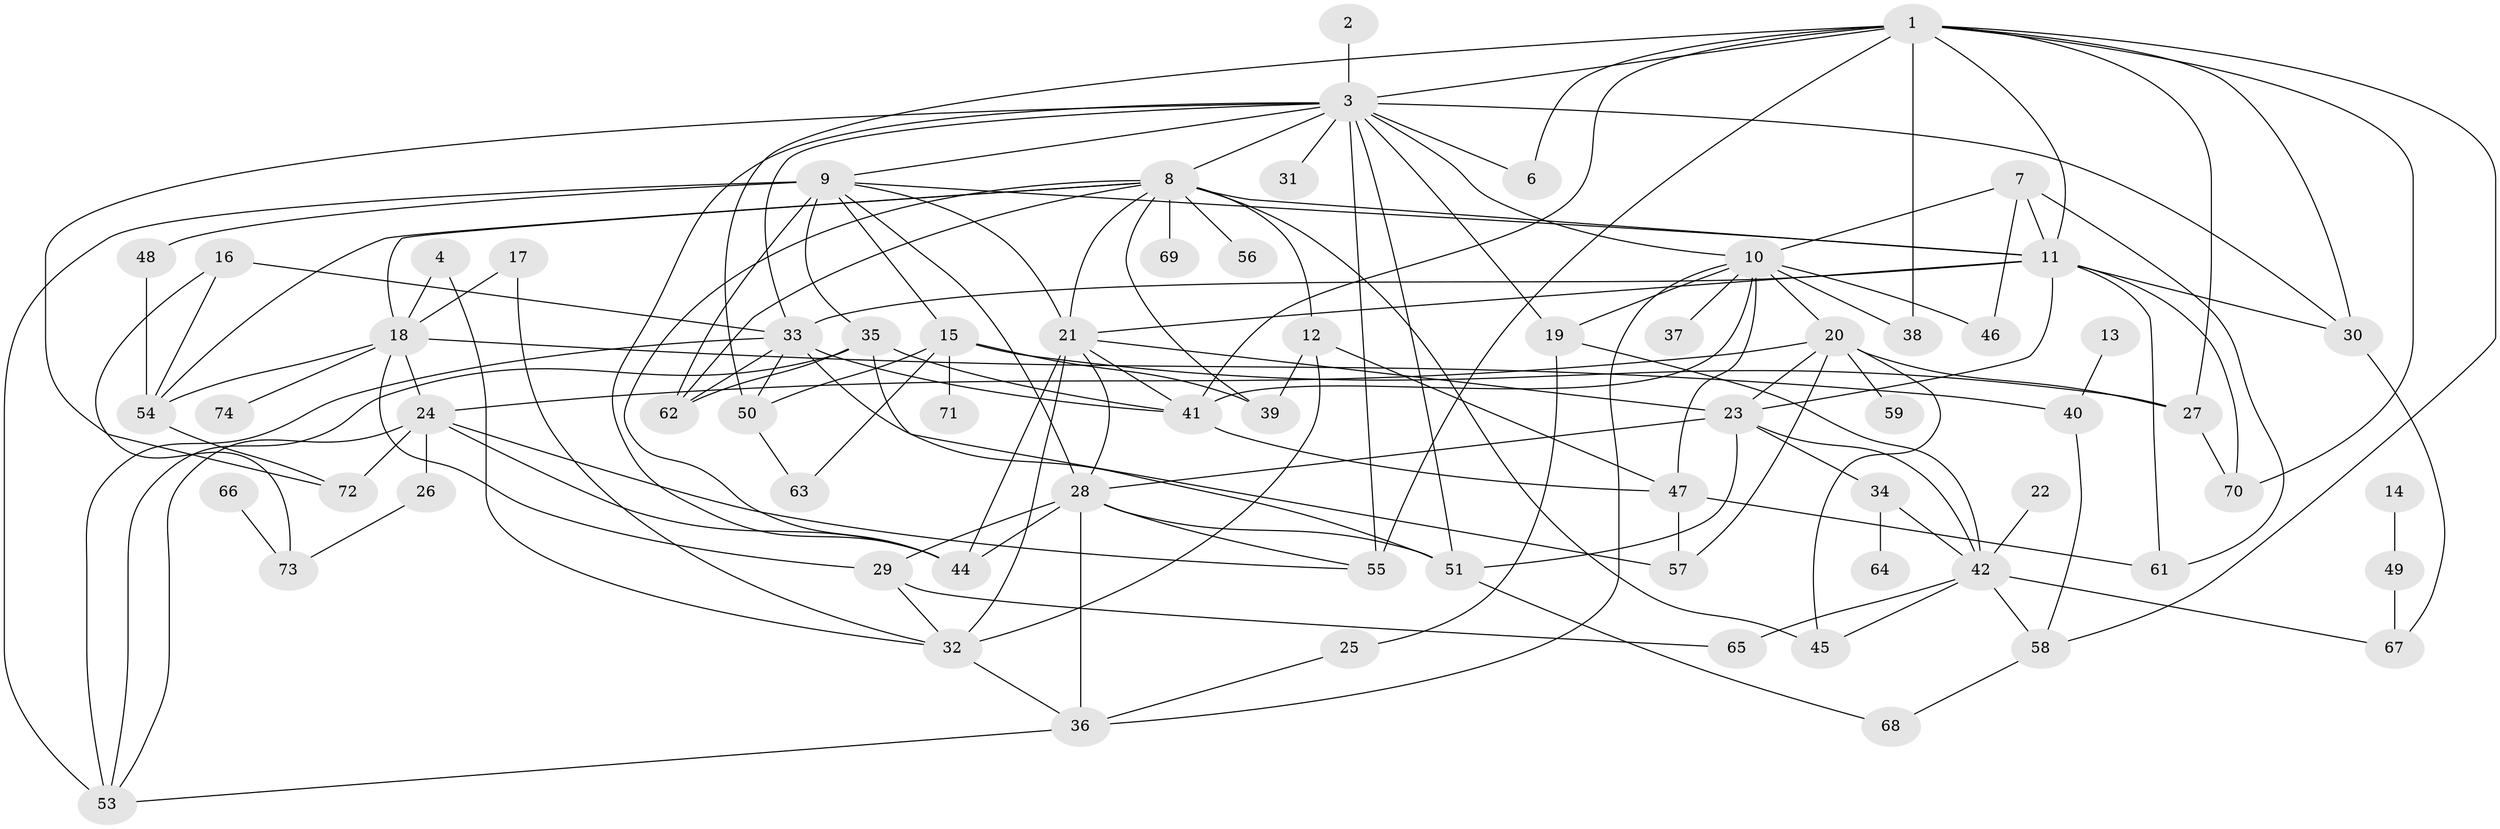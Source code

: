 // original degree distribution, {8: 0.013513513513513514, 2: 0.25, 3: 0.25675675675675674, 0: 0.02702702702702703, 1: 0.12837837837837837, 5: 0.10810810810810811, 4: 0.16216216216216217, 6: 0.04054054054054054, 7: 0.006756756756756757, 10: 0.006756756756756757}
// Generated by graph-tools (version 1.1) at 2025/33/03/09/25 02:33:38]
// undirected, 70 vertices, 145 edges
graph export_dot {
graph [start="1"]
  node [color=gray90,style=filled];
  1;
  2;
  3;
  4;
  6;
  7;
  8;
  9;
  10;
  11;
  12;
  13;
  14;
  15;
  16;
  17;
  18;
  19;
  20;
  21;
  22;
  23;
  24;
  25;
  26;
  27;
  28;
  29;
  30;
  31;
  32;
  33;
  34;
  35;
  36;
  37;
  38;
  39;
  40;
  41;
  42;
  44;
  45;
  46;
  47;
  48;
  49;
  50;
  51;
  53;
  54;
  55;
  56;
  57;
  58;
  59;
  61;
  62;
  63;
  64;
  65;
  66;
  67;
  68;
  69;
  70;
  71;
  72;
  73;
  74;
  1 -- 3 [weight=1.0];
  1 -- 6 [weight=1.0];
  1 -- 11 [weight=1.0];
  1 -- 27 [weight=2.0];
  1 -- 30 [weight=1.0];
  1 -- 38 [weight=1.0];
  1 -- 41 [weight=2.0];
  1 -- 50 [weight=1.0];
  1 -- 55 [weight=1.0];
  1 -- 58 [weight=1.0];
  1 -- 70 [weight=1.0];
  2 -- 3 [weight=1.0];
  3 -- 6 [weight=1.0];
  3 -- 8 [weight=1.0];
  3 -- 9 [weight=1.0];
  3 -- 10 [weight=1.0];
  3 -- 19 [weight=1.0];
  3 -- 30 [weight=1.0];
  3 -- 31 [weight=1.0];
  3 -- 33 [weight=1.0];
  3 -- 44 [weight=1.0];
  3 -- 51 [weight=1.0];
  3 -- 55 [weight=1.0];
  3 -- 72 [weight=1.0];
  4 -- 18 [weight=1.0];
  4 -- 32 [weight=1.0];
  7 -- 10 [weight=1.0];
  7 -- 11 [weight=1.0];
  7 -- 46 [weight=1.0];
  7 -- 61 [weight=1.0];
  8 -- 11 [weight=1.0];
  8 -- 12 [weight=1.0];
  8 -- 18 [weight=1.0];
  8 -- 21 [weight=1.0];
  8 -- 39 [weight=1.0];
  8 -- 44 [weight=1.0];
  8 -- 45 [weight=1.0];
  8 -- 54 [weight=1.0];
  8 -- 56 [weight=2.0];
  8 -- 62 [weight=1.0];
  8 -- 69 [weight=1.0];
  9 -- 11 [weight=1.0];
  9 -- 15 [weight=1.0];
  9 -- 21 [weight=1.0];
  9 -- 28 [weight=1.0];
  9 -- 35 [weight=1.0];
  9 -- 48 [weight=1.0];
  9 -- 53 [weight=1.0];
  9 -- 62 [weight=1.0];
  10 -- 19 [weight=1.0];
  10 -- 20 [weight=1.0];
  10 -- 36 [weight=1.0];
  10 -- 37 [weight=1.0];
  10 -- 38 [weight=2.0];
  10 -- 41 [weight=2.0];
  10 -- 46 [weight=1.0];
  10 -- 47 [weight=1.0];
  11 -- 21 [weight=1.0];
  11 -- 23 [weight=1.0];
  11 -- 30 [weight=1.0];
  11 -- 33 [weight=1.0];
  11 -- 61 [weight=1.0];
  11 -- 70 [weight=1.0];
  12 -- 32 [weight=1.0];
  12 -- 39 [weight=1.0];
  12 -- 47 [weight=1.0];
  13 -- 40 [weight=1.0];
  14 -- 49 [weight=1.0];
  15 -- 27 [weight=1.0];
  15 -- 39 [weight=1.0];
  15 -- 50 [weight=1.0];
  15 -- 63 [weight=1.0];
  15 -- 71 [weight=1.0];
  16 -- 33 [weight=1.0];
  16 -- 54 [weight=1.0];
  16 -- 73 [weight=1.0];
  17 -- 18 [weight=1.0];
  17 -- 32 [weight=1.0];
  18 -- 24 [weight=1.0];
  18 -- 29 [weight=1.0];
  18 -- 40 [weight=1.0];
  18 -- 54 [weight=1.0];
  18 -- 74 [weight=1.0];
  19 -- 25 [weight=1.0];
  19 -- 42 [weight=1.0];
  20 -- 23 [weight=1.0];
  20 -- 24 [weight=1.0];
  20 -- 27 [weight=1.0];
  20 -- 45 [weight=1.0];
  20 -- 57 [weight=1.0];
  20 -- 59 [weight=1.0];
  21 -- 23 [weight=1.0];
  21 -- 28 [weight=1.0];
  21 -- 32 [weight=1.0];
  21 -- 41 [weight=1.0];
  21 -- 44 [weight=1.0];
  22 -- 42 [weight=2.0];
  23 -- 28 [weight=2.0];
  23 -- 34 [weight=1.0];
  23 -- 42 [weight=1.0];
  23 -- 51 [weight=1.0];
  24 -- 26 [weight=1.0];
  24 -- 44 [weight=1.0];
  24 -- 53 [weight=1.0];
  24 -- 55 [weight=1.0];
  24 -- 72 [weight=1.0];
  25 -- 36 [weight=1.0];
  26 -- 73 [weight=1.0];
  27 -- 70 [weight=1.0];
  28 -- 29 [weight=1.0];
  28 -- 36 [weight=1.0];
  28 -- 44 [weight=2.0];
  28 -- 51 [weight=1.0];
  28 -- 55 [weight=1.0];
  29 -- 32 [weight=1.0];
  29 -- 65 [weight=1.0];
  30 -- 67 [weight=1.0];
  32 -- 36 [weight=1.0];
  33 -- 41 [weight=1.0];
  33 -- 50 [weight=1.0];
  33 -- 51 [weight=1.0];
  33 -- 53 [weight=2.0];
  33 -- 62 [weight=1.0];
  34 -- 42 [weight=1.0];
  34 -- 64 [weight=1.0];
  35 -- 41 [weight=1.0];
  35 -- 53 [weight=1.0];
  35 -- 57 [weight=2.0];
  35 -- 62 [weight=1.0];
  36 -- 53 [weight=1.0];
  40 -- 58 [weight=1.0];
  41 -- 47 [weight=1.0];
  42 -- 45 [weight=1.0];
  42 -- 58 [weight=1.0];
  42 -- 65 [weight=1.0];
  42 -- 67 [weight=1.0];
  47 -- 57 [weight=2.0];
  47 -- 61 [weight=1.0];
  48 -- 54 [weight=1.0];
  49 -- 67 [weight=1.0];
  50 -- 63 [weight=1.0];
  51 -- 68 [weight=1.0];
  54 -- 72 [weight=1.0];
  58 -- 68 [weight=1.0];
  66 -- 73 [weight=1.0];
}
